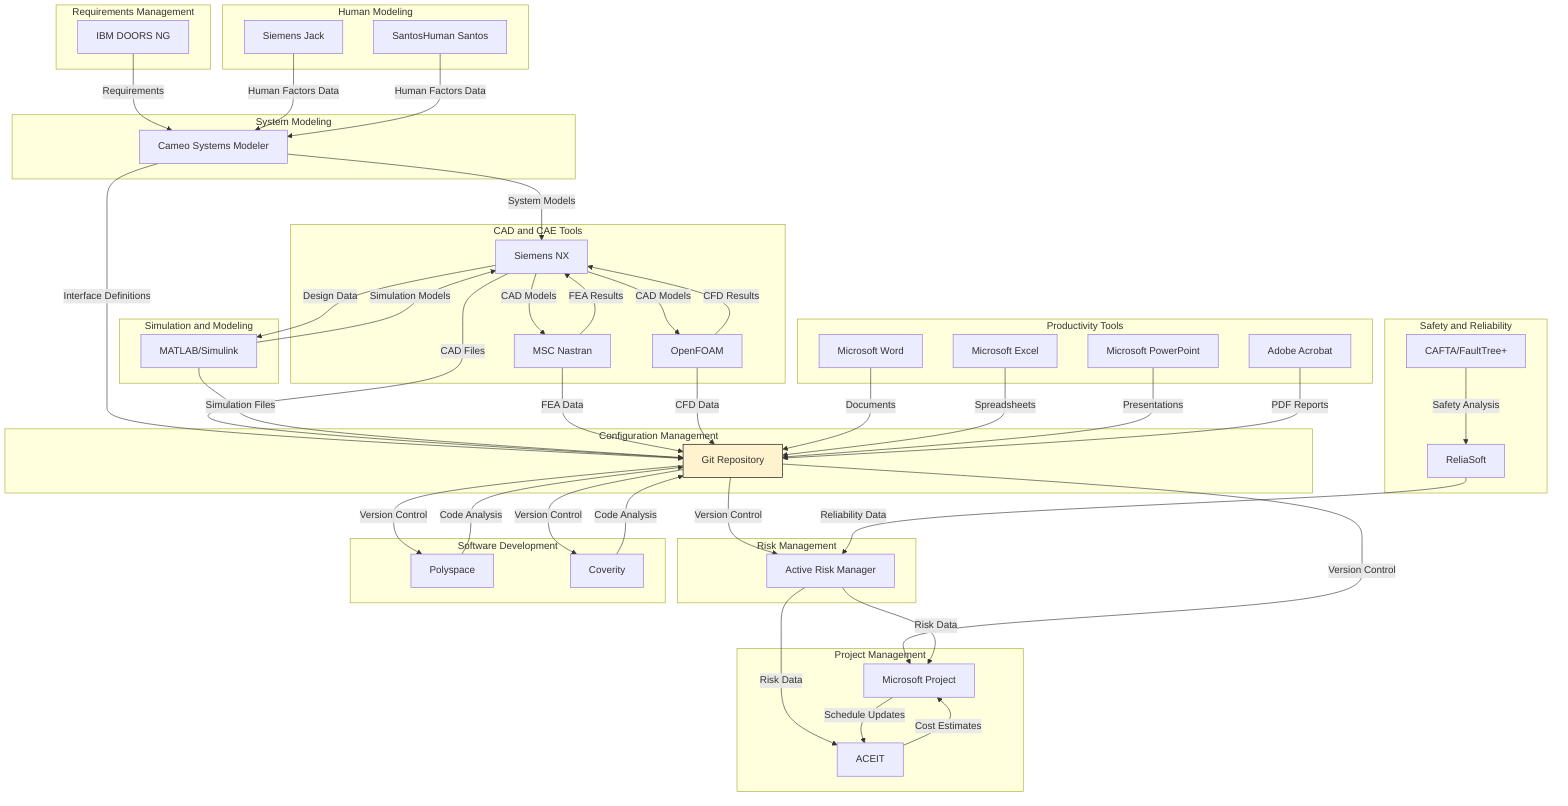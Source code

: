 graph TD

%% Subgraphs for organizational clarity
subgraph Requirements Management
    DOORS[IBM DOORS NG]
end

subgraph System Modeling
    Cameo[Cameo Systems Modeler]
end

subgraph CAD and CAE Tools
    NX[Siemens NX]
    Nastran[MSC Nastran]
    OpenFOAM[OpenFOAM]
end

subgraph Simulation and Modeling
    Matlab[MATLAB/Simulink]
end

subgraph Risk Management
    ARM[Active Risk Manager]
end

subgraph Project Management
    MSProject[Microsoft Project]
    ACEIT[ACEIT]
end

subgraph Productivity Tools
    Word[Microsoft Word]
    Excel[Microsoft Excel]
    PowerPoint[Microsoft PowerPoint]
    Acrobat[Adobe Acrobat]
end

subgraph Configuration Management
    Git[Git Repository]
end

subgraph Safety and Reliability
    ReliaSoft[ReliaSoft]
    CAFTA[CAFTA/FaultTree+]
end

subgraph Software Development
    Polyspace[Polyspace]
    Coverity[Coverity]
end

subgraph Human Modeling
    Jack[Siemens Jack]
    Santos[SantosHuman Santos]
end

%% Data Flow Connections
DOORS --> |"Requirements"| Cameo
Cameo --> |"System Models"| NX
NX --> |"CAD Models"| Nastran
NX --> |"CAD Models"| OpenFOAM
Nastran --> |"FEA Results"| NX
OpenFOAM --> |"CFD Results"| NX
NX --> |"Design Data"| Matlab
Matlab --> |"Simulation Models"| NX

Cameo --> |"Interface Definitions"| Git
NX --> |"CAD Files"| Git
Matlab --> |"Simulation Files"| Git
Nastran --> |"FEA Data"| Git
OpenFOAM --> |"CFD Data"| Git

Word --> |"Documents"| Git
Excel --> |"Spreadsheets"| Git
PowerPoint --> |"Presentations"| Git
Acrobat --> |"PDF Reports"| Git

Git --> |"Version Control"| ARM
Git --> |"Version Control"| MSProject
Git --> |"Version Control"| Polyspace
Git --> |"Version Control"| Coverity

ARM --> |"Risk Data"| MSProject
ARM --> |"Risk Data"| ACEIT
MSProject --> |"Schedule Updates"| ACEIT
ACEIT --> |"Cost Estimates"| MSProject

ReliaSoft --> |"Reliability Data"| ARM
CAFTA --> |"Safety Analysis"| ReliaSoft

Polyspace --> |"Code Analysis"| Git
Coverity --> |"Code Analysis"| Git

Jack --> |"Human Factors Data"| Cameo
Santos --> |"Human Factors Data"| Cameo

%% Notes and Styles
classDef cloud fill:#cfe3ff,stroke:#000,stroke-width:1px;
classDef storage fill:#fff3cf,stroke:#000,stroke-width:1px;

class Git storage